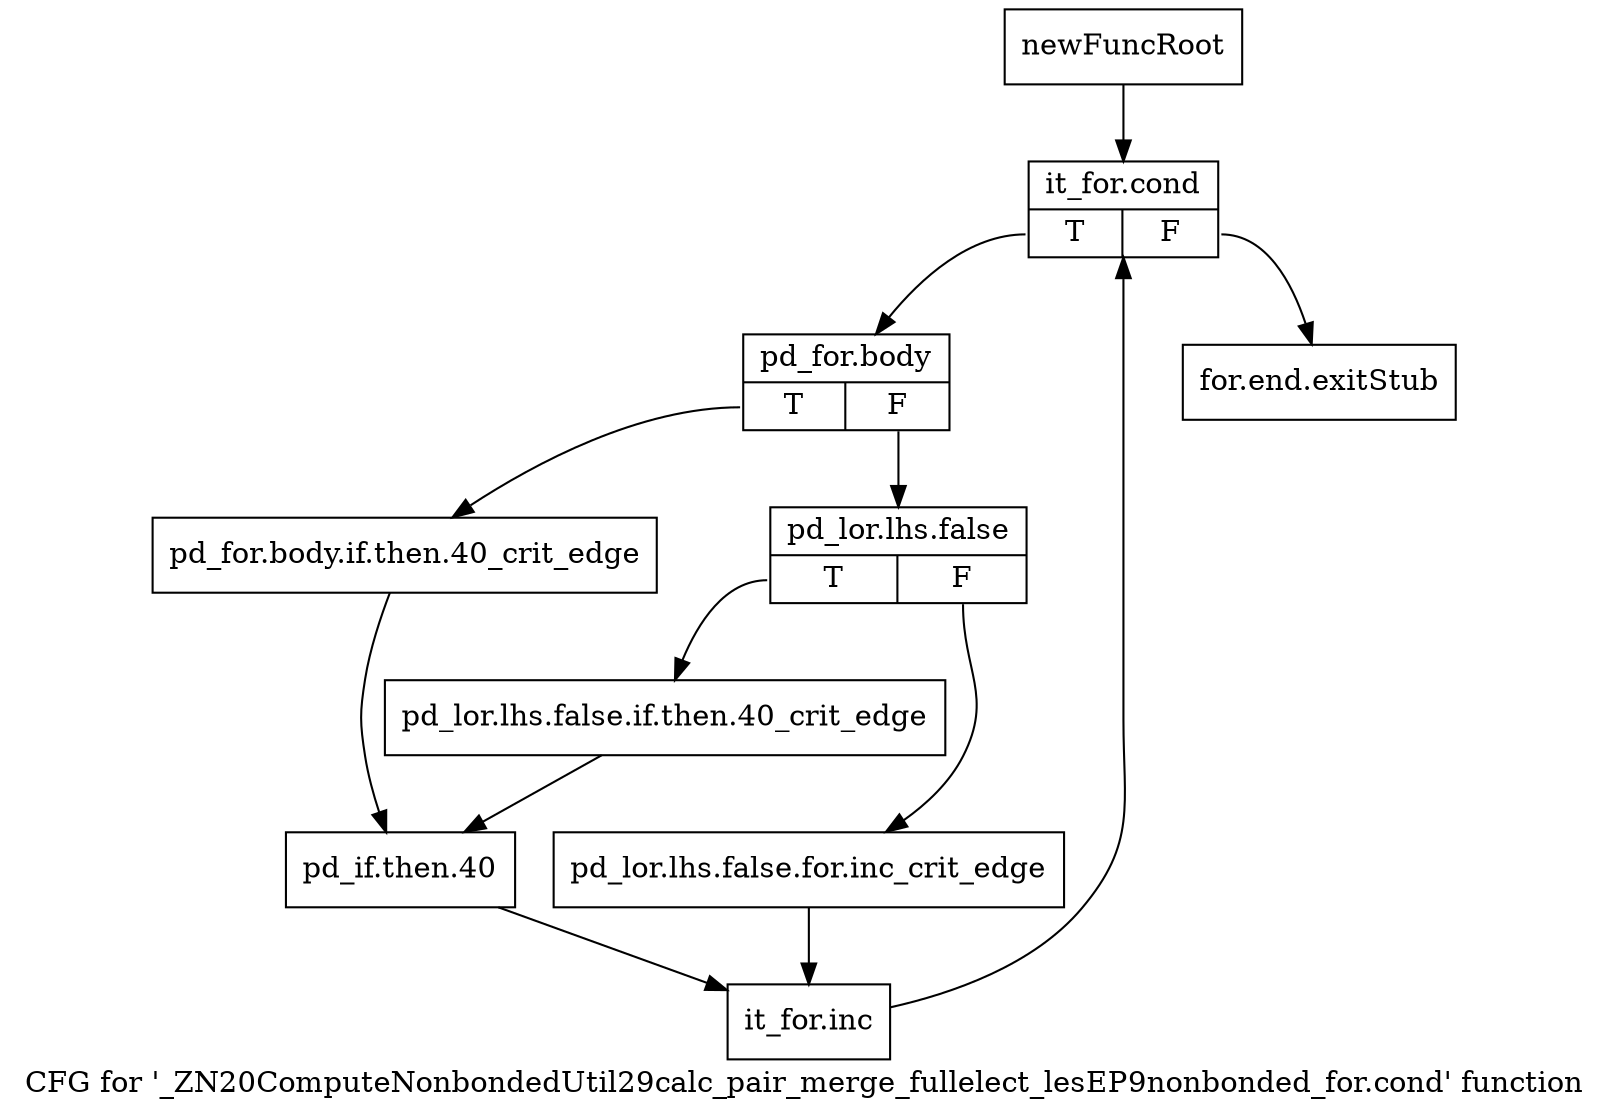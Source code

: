 digraph "CFG for '_ZN20ComputeNonbondedUtil29calc_pair_merge_fullelect_lesEP9nonbonded_for.cond' function" {
	label="CFG for '_ZN20ComputeNonbondedUtil29calc_pair_merge_fullelect_lesEP9nonbonded_for.cond' function";

	Node0x20c0ca0 [shape=record,label="{newFuncRoot}"];
	Node0x20c0ca0 -> Node0x20c0d40;
	Node0x20c0cf0 [shape=record,label="{for.end.exitStub}"];
	Node0x20c0d40 [shape=record,label="{it_for.cond|{<s0>T|<s1>F}}"];
	Node0x20c0d40:s0 -> Node0x20c0d90;
	Node0x20c0d40:s1 -> Node0x20c0cf0;
	Node0x20c0d90 [shape=record,label="{pd_for.body|{<s0>T|<s1>F}}"];
	Node0x20c0d90:s0 -> Node0x20c0ed0;
	Node0x20c0d90:s1 -> Node0x20c0de0;
	Node0x20c0de0 [shape=record,label="{pd_lor.lhs.false|{<s0>T|<s1>F}}"];
	Node0x20c0de0:s0 -> Node0x20c0e80;
	Node0x20c0de0:s1 -> Node0x20c0e30;
	Node0x20c0e30 [shape=record,label="{pd_lor.lhs.false.for.inc_crit_edge}"];
	Node0x20c0e30 -> Node0x20c0f70;
	Node0x20c0e80 [shape=record,label="{pd_lor.lhs.false.if.then.40_crit_edge}"];
	Node0x20c0e80 -> Node0x20c0f20;
	Node0x20c0ed0 [shape=record,label="{pd_for.body.if.then.40_crit_edge}"];
	Node0x20c0ed0 -> Node0x20c0f20;
	Node0x20c0f20 [shape=record,label="{pd_if.then.40}"];
	Node0x20c0f20 -> Node0x20c0f70;
	Node0x20c0f70 [shape=record,label="{it_for.inc}"];
	Node0x20c0f70 -> Node0x20c0d40;
}

